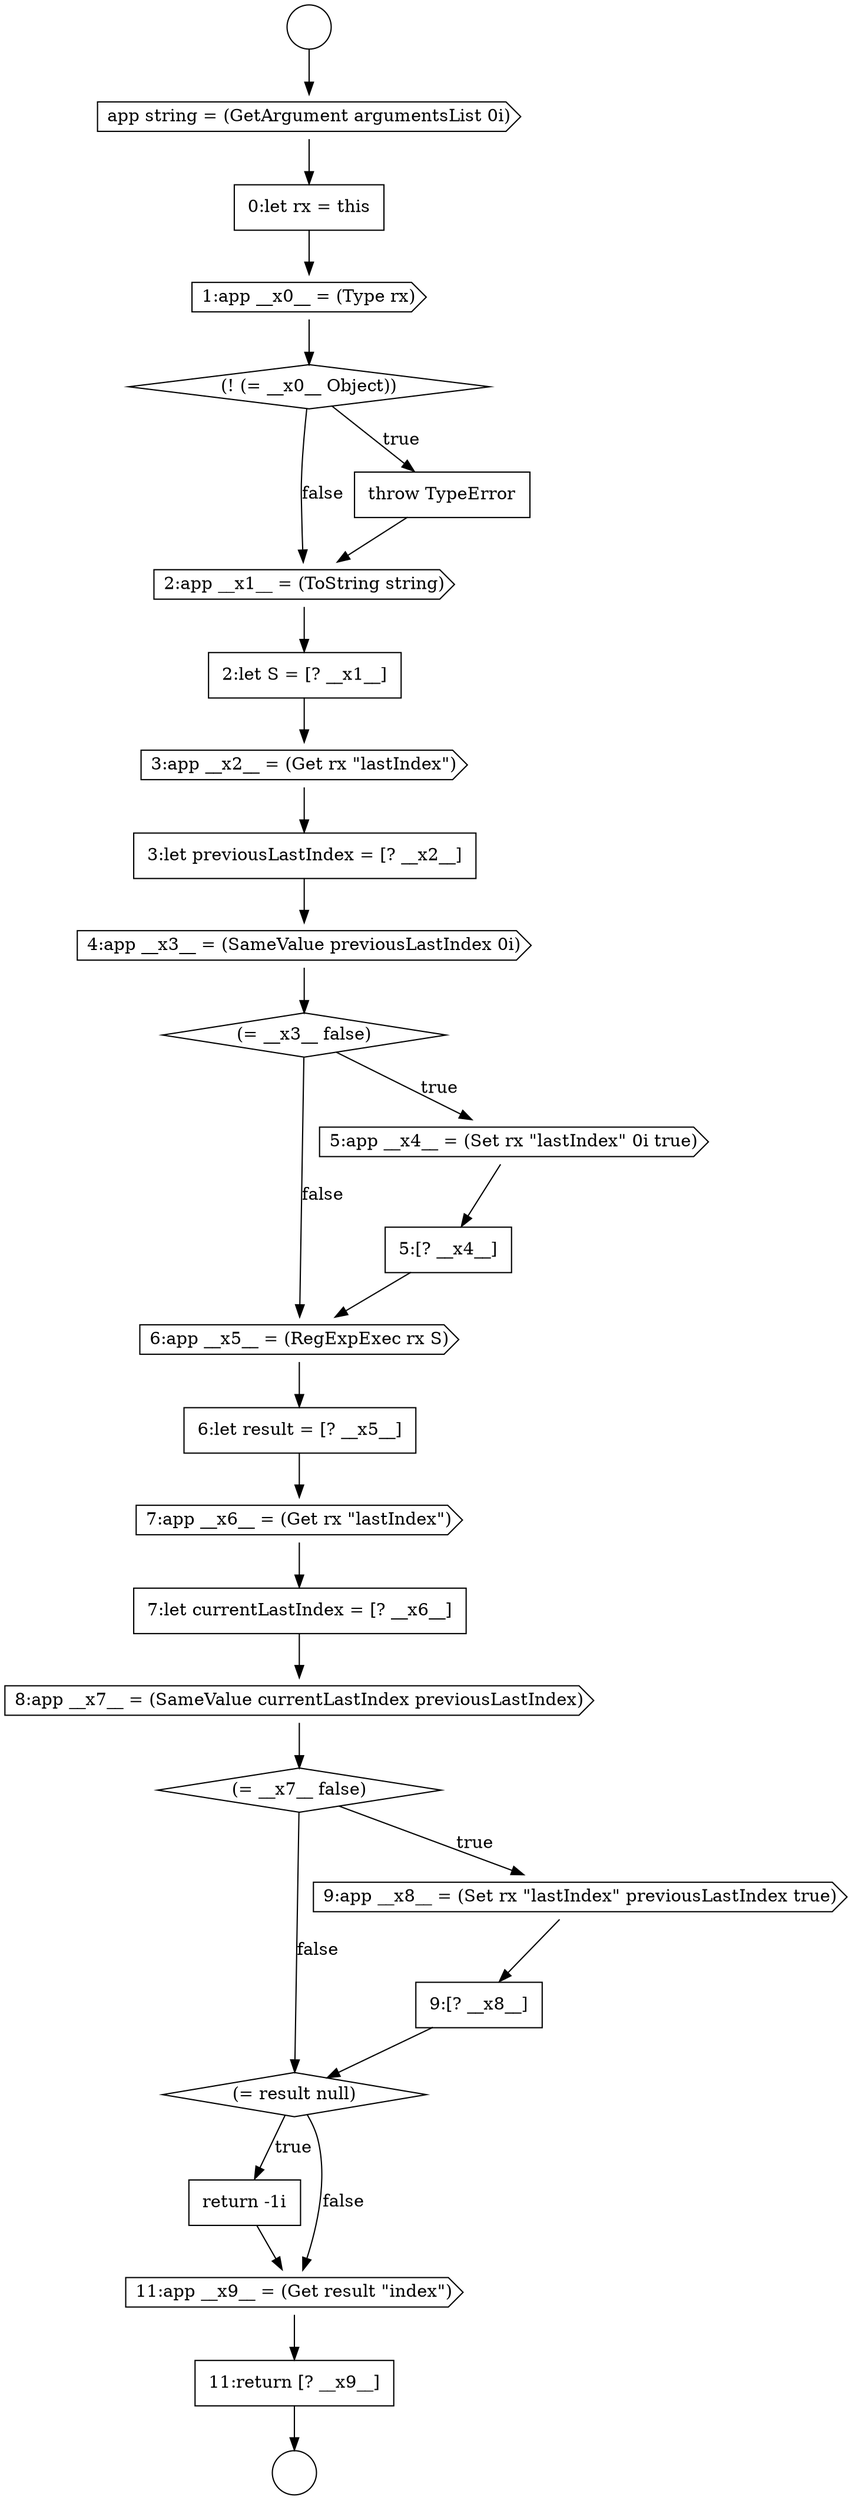 digraph {
  node13462 [shape=cds, label=<<font color="black">6:app __x5__ = (RegExpExec rx S)</font>> color="black" fillcolor="white" style=filled]
  node13457 [shape=none, margin=0, label=<<font color="black">
    <table border="0" cellborder="1" cellspacing="0" cellpadding="10">
      <tr><td align="left">3:let previousLastIndex = [? __x2__]</td></tr>
    </table>
  </font>> color="black" fillcolor="white" style=filled]
  node13456 [shape=cds, label=<<font color="black">3:app __x2__ = (Get rx &quot;lastIndex&quot;)</font>> color="black" fillcolor="white" style=filled]
  node13451 [shape=cds, label=<<font color="black">1:app __x0__ = (Type rx)</font>> color="black" fillcolor="white" style=filled]
  node13471 [shape=none, margin=0, label=<<font color="black">
    <table border="0" cellborder="1" cellspacing="0" cellpadding="10">
      <tr><td align="left">return -1i</td></tr>
    </table>
  </font>> color="black" fillcolor="white" style=filled]
  node13459 [shape=diamond, label=<<font color="black">(= __x3__ false)</font>> color="black" fillcolor="white" style=filled]
  node13454 [shape=cds, label=<<font color="black">2:app __x1__ = (ToString string)</font>> color="black" fillcolor="white" style=filled]
  node13470 [shape=diamond, label=<<font color="black">(= result null)</font>> color="black" fillcolor="white" style=filled]
  node13449 [shape=cds, label=<<font color="black">app string = (GetArgument argumentsList 0i)</font>> color="black" fillcolor="white" style=filled]
  node13469 [shape=none, margin=0, label=<<font color="black">
    <table border="0" cellborder="1" cellspacing="0" cellpadding="10">
      <tr><td align="left">9:[? __x8__]</td></tr>
    </table>
  </font>> color="black" fillcolor="white" style=filled]
  node13452 [shape=diamond, label=<<font color="black">(! (= __x0__ Object))</font>> color="black" fillcolor="white" style=filled]
  node13447 [shape=circle label=" " color="black" fillcolor="white" style=filled]
  node13448 [shape=circle label=" " color="black" fillcolor="white" style=filled]
  node13472 [shape=cds, label=<<font color="black">11:app __x9__ = (Get result &quot;index&quot;)</font>> color="black" fillcolor="white" style=filled]
  node13463 [shape=none, margin=0, label=<<font color="black">
    <table border="0" cellborder="1" cellspacing="0" cellpadding="10">
      <tr><td align="left">6:let result = [? __x5__]</td></tr>
    </table>
  </font>> color="black" fillcolor="white" style=filled]
  node13458 [shape=cds, label=<<font color="black">4:app __x3__ = (SameValue previousLastIndex 0i)</font>> color="black" fillcolor="white" style=filled]
  node13468 [shape=cds, label=<<font color="black">9:app __x8__ = (Set rx &quot;lastIndex&quot; previousLastIndex true)</font>> color="black" fillcolor="white" style=filled]
  node13455 [shape=none, margin=0, label=<<font color="black">
    <table border="0" cellborder="1" cellspacing="0" cellpadding="10">
      <tr><td align="left">2:let S = [? __x1__]</td></tr>
    </table>
  </font>> color="black" fillcolor="white" style=filled]
  node13466 [shape=cds, label=<<font color="black">8:app __x7__ = (SameValue currentLastIndex previousLastIndex)</font>> color="black" fillcolor="white" style=filled]
  node13467 [shape=diamond, label=<<font color="black">(= __x7__ false)</font>> color="black" fillcolor="white" style=filled]
  node13464 [shape=cds, label=<<font color="black">7:app __x6__ = (Get rx &quot;lastIndex&quot;)</font>> color="black" fillcolor="white" style=filled]
  node13465 [shape=none, margin=0, label=<<font color="black">
    <table border="0" cellborder="1" cellspacing="0" cellpadding="10">
      <tr><td align="left">7:let currentLastIndex = [? __x6__]</td></tr>
    </table>
  </font>> color="black" fillcolor="white" style=filled]
  node13450 [shape=none, margin=0, label=<<font color="black">
    <table border="0" cellborder="1" cellspacing="0" cellpadding="10">
      <tr><td align="left">0:let rx = this</td></tr>
    </table>
  </font>> color="black" fillcolor="white" style=filled]
  node13461 [shape=none, margin=0, label=<<font color="black">
    <table border="0" cellborder="1" cellspacing="0" cellpadding="10">
      <tr><td align="left">5:[? __x4__]</td></tr>
    </table>
  </font>> color="black" fillcolor="white" style=filled]
  node13460 [shape=cds, label=<<font color="black">5:app __x4__ = (Set rx &quot;lastIndex&quot; 0i true)</font>> color="black" fillcolor="white" style=filled]
  node13453 [shape=none, margin=0, label=<<font color="black">
    <table border="0" cellborder="1" cellspacing="0" cellpadding="10">
      <tr><td align="left">throw TypeError</td></tr>
    </table>
  </font>> color="black" fillcolor="white" style=filled]
  node13473 [shape=none, margin=0, label=<<font color="black">
    <table border="0" cellborder="1" cellspacing="0" cellpadding="10">
      <tr><td align="left">11:return [? __x9__]</td></tr>
    </table>
  </font>> color="black" fillcolor="white" style=filled]
  node13456 -> node13457 [ color="black"]
  node13449 -> node13450 [ color="black"]
  node13465 -> node13466 [ color="black"]
  node13460 -> node13461 [ color="black"]
  node13454 -> node13455 [ color="black"]
  node13464 -> node13465 [ color="black"]
  node13458 -> node13459 [ color="black"]
  node13459 -> node13460 [label=<<font color="black">true</font>> color="black"]
  node13459 -> node13462 [label=<<font color="black">false</font>> color="black"]
  node13469 -> node13470 [ color="black"]
  node13450 -> node13451 [ color="black"]
  node13447 -> node13449 [ color="black"]
  node13470 -> node13471 [label=<<font color="black">true</font>> color="black"]
  node13470 -> node13472 [label=<<font color="black">false</font>> color="black"]
  node13461 -> node13462 [ color="black"]
  node13473 -> node13448 [ color="black"]
  node13453 -> node13454 [ color="black"]
  node13467 -> node13468 [label=<<font color="black">true</font>> color="black"]
  node13467 -> node13470 [label=<<font color="black">false</font>> color="black"]
  node13472 -> node13473 [ color="black"]
  node13468 -> node13469 [ color="black"]
  node13463 -> node13464 [ color="black"]
  node13457 -> node13458 [ color="black"]
  node13466 -> node13467 [ color="black"]
  node13471 -> node13472 [ color="black"]
  node13462 -> node13463 [ color="black"]
  node13452 -> node13453 [label=<<font color="black">true</font>> color="black"]
  node13452 -> node13454 [label=<<font color="black">false</font>> color="black"]
  node13455 -> node13456 [ color="black"]
  node13451 -> node13452 [ color="black"]
}
